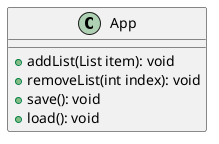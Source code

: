 @startuml
'https://plantuml.com/class-diagram



class App {
+addList(List item): void
+removeList(int index): void
+save(): void
+load(): void
}



@enduml